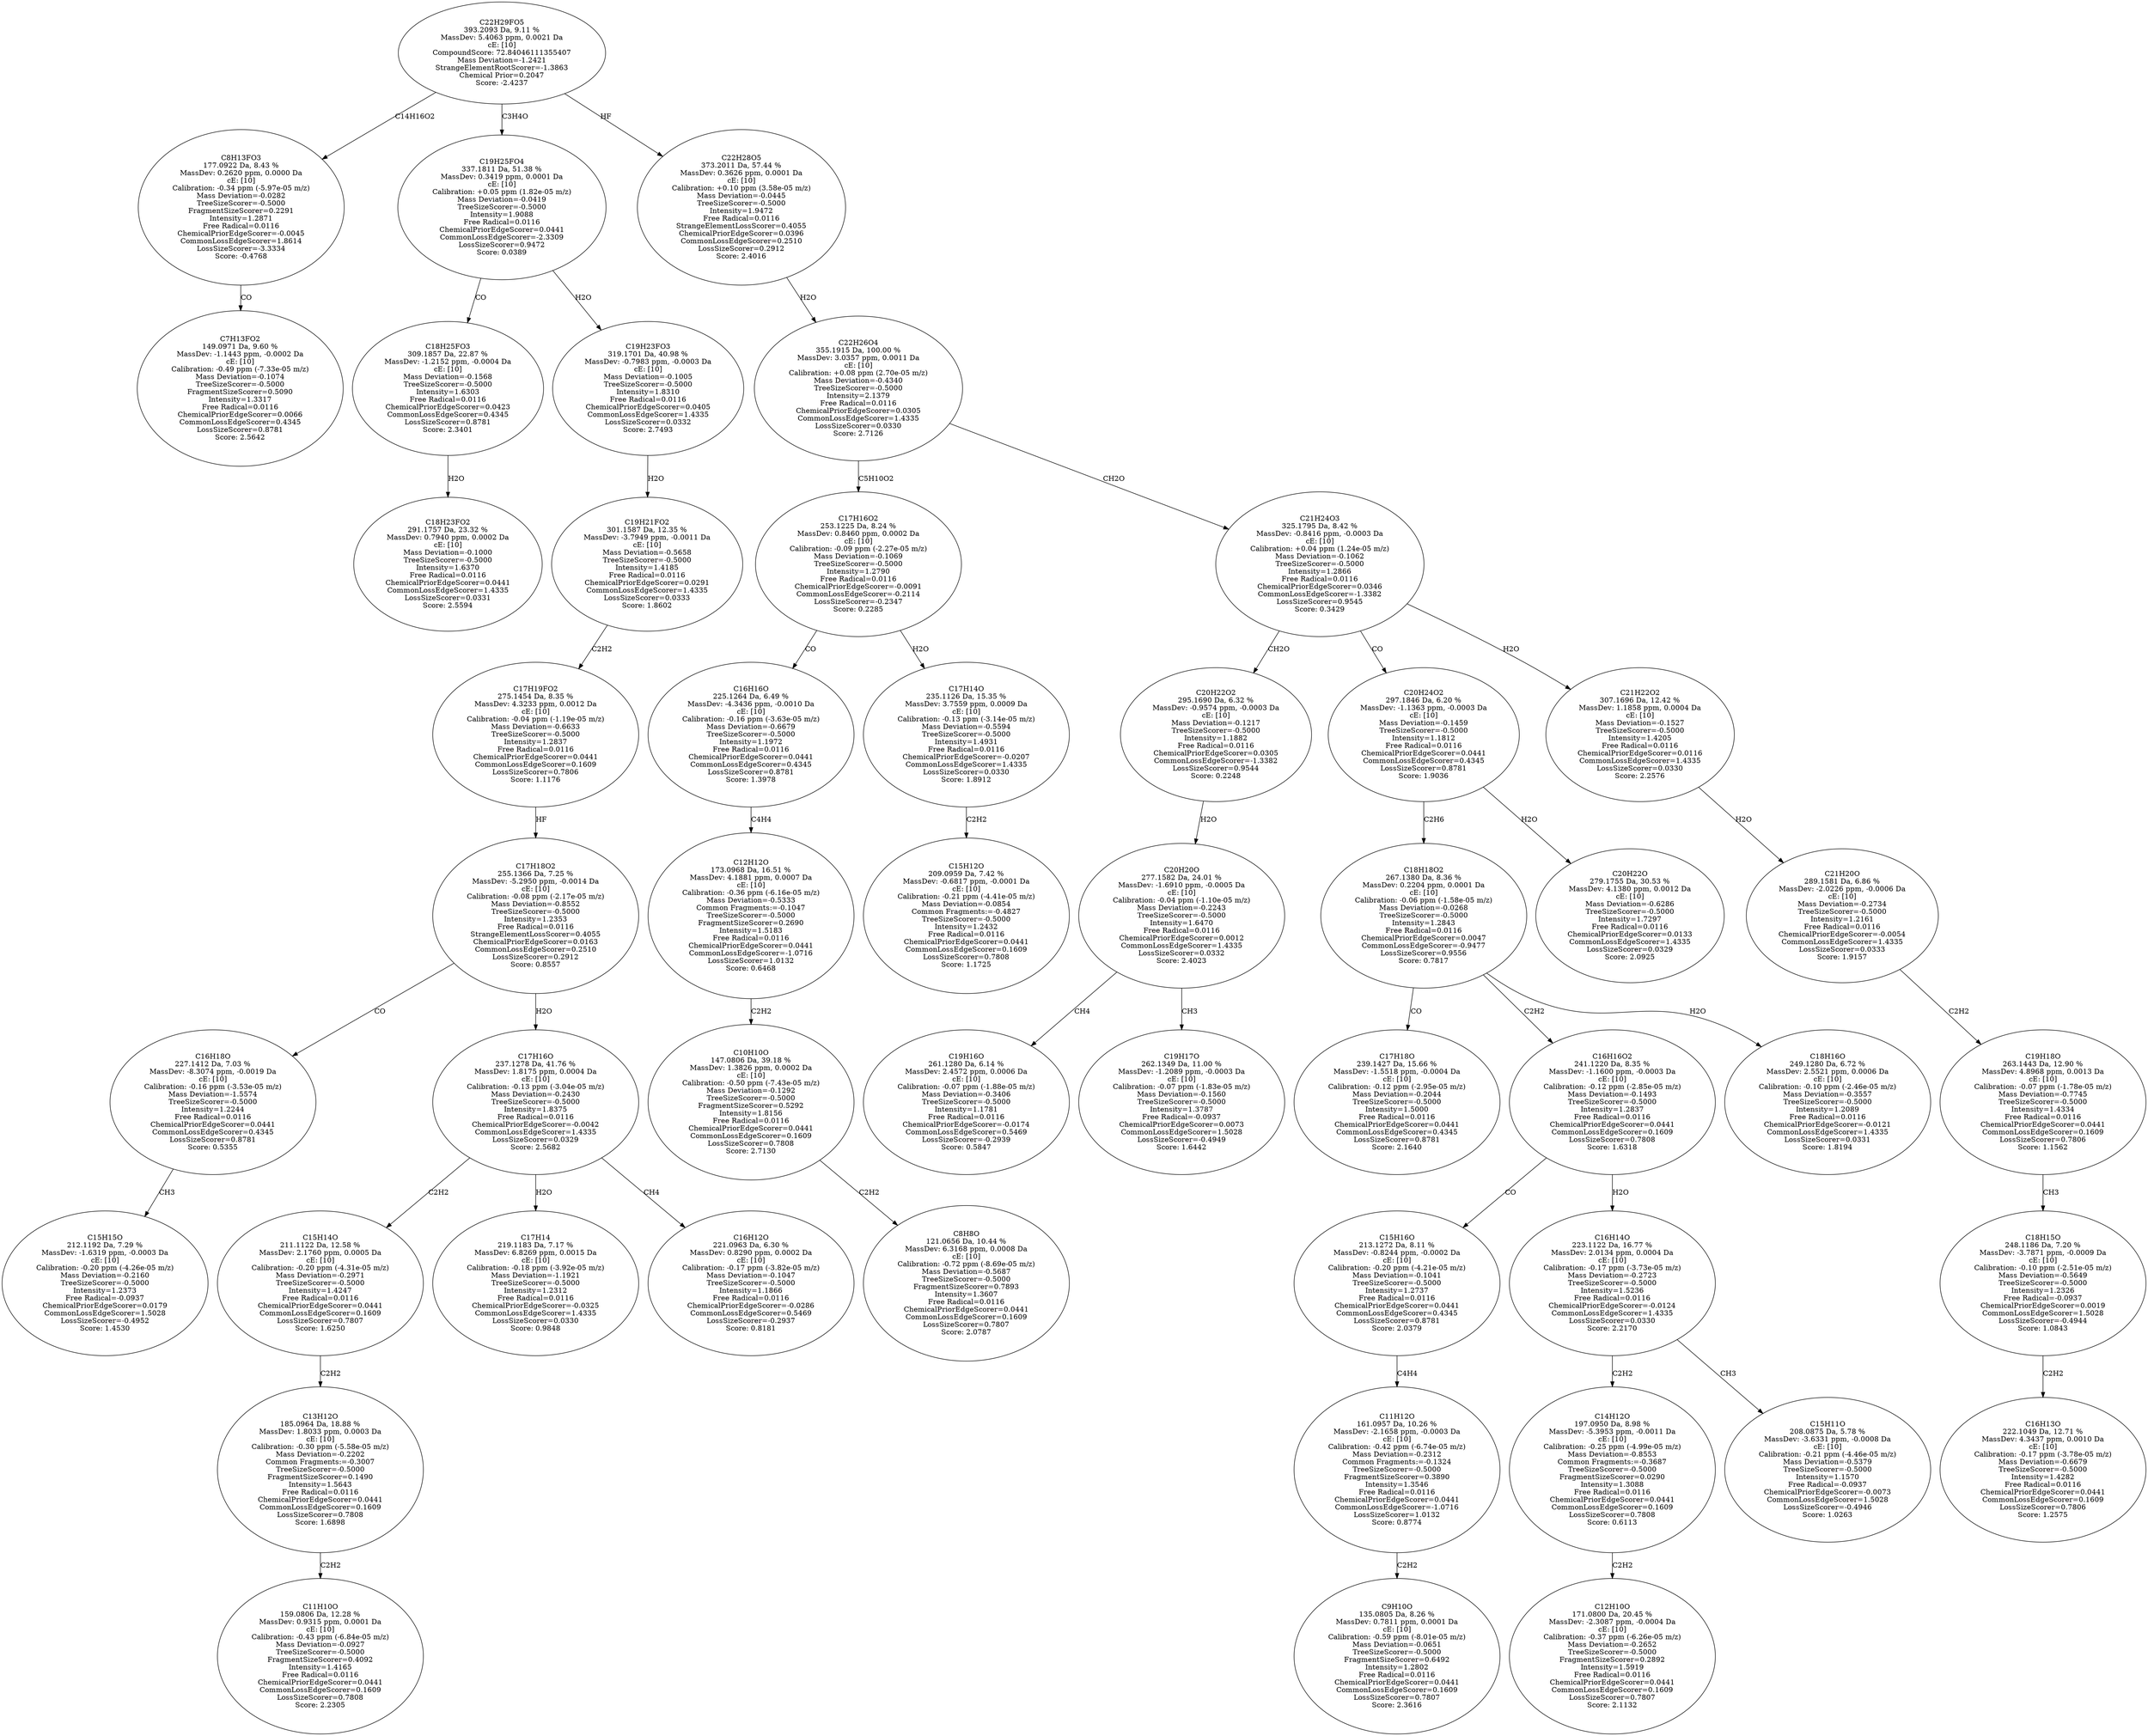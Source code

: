 strict digraph {
v1 [label="C7H13FO2\n149.0971 Da, 9.60 %\nMassDev: -1.1443 ppm, -0.0002 Da\ncE: [10]\nCalibration: -0.49 ppm (-7.33e-05 m/z)\nMass Deviation=-0.1074\nTreeSizeScorer=-0.5000\nFragmentSizeScorer=0.5090\nIntensity=1.3317\nFree Radical=0.0116\nChemicalPriorEdgeScorer=0.0066\nCommonLossEdgeScorer=0.4345\nLossSizeScorer=0.8781\nScore: 2.5642"];
v2 [label="C8H13FO3\n177.0922 Da, 8.43 %\nMassDev: 0.2620 ppm, 0.0000 Da\ncE: [10]\nCalibration: -0.34 ppm (-5.97e-05 m/z)\nMass Deviation=-0.0282\nTreeSizeScorer=-0.5000\nFragmentSizeScorer=0.2291\nIntensity=1.2871\nFree Radical=0.0116\nChemicalPriorEdgeScorer=-0.0045\nCommonLossEdgeScorer=1.8614\nLossSizeScorer=-3.3334\nScore: -0.4768"];
v3 [label="C18H23FO2\n291.1757 Da, 23.32 %\nMassDev: 0.7940 ppm, 0.0002 Da\ncE: [10]\nMass Deviation=-0.1000\nTreeSizeScorer=-0.5000\nIntensity=1.6370\nFree Radical=0.0116\nChemicalPriorEdgeScorer=0.0441\nCommonLossEdgeScorer=1.4335\nLossSizeScorer=0.0331\nScore: 2.5594"];
v4 [label="C18H25FO3\n309.1857 Da, 22.87 %\nMassDev: -1.2152 ppm, -0.0004 Da\ncE: [10]\nMass Deviation=-0.1568\nTreeSizeScorer=-0.5000\nIntensity=1.6303\nFree Radical=0.0116\nChemicalPriorEdgeScorer=0.0423\nCommonLossEdgeScorer=0.4345\nLossSizeScorer=0.8781\nScore: 2.3401"];
v5 [label="C15H15O\n212.1192 Da, 7.29 %\nMassDev: -1.6319 ppm, -0.0003 Da\ncE: [10]\nCalibration: -0.20 ppm (-4.26e-05 m/z)\nMass Deviation=-0.2160\nTreeSizeScorer=-0.5000\nIntensity=1.2373\nFree Radical=-0.0937\nChemicalPriorEdgeScorer=0.0179\nCommonLossEdgeScorer=1.5028\nLossSizeScorer=-0.4952\nScore: 1.4530"];
v6 [label="C16H18O\n227.1412 Da, 7.03 %\nMassDev: -8.3074 ppm, -0.0019 Da\ncE: [10]\nCalibration: -0.16 ppm (-3.53e-05 m/z)\nMass Deviation=-1.5574\nTreeSizeScorer=-0.5000\nIntensity=1.2244\nFree Radical=0.0116\nChemicalPriorEdgeScorer=0.0441\nCommonLossEdgeScorer=0.4345\nLossSizeScorer=0.8781\nScore: 0.5355"];
v7 [label="C11H10O\n159.0806 Da, 12.28 %\nMassDev: 0.9315 ppm, 0.0001 Da\ncE: [10]\nCalibration: -0.43 ppm (-6.84e-05 m/z)\nMass Deviation=-0.0927\nTreeSizeScorer=-0.5000\nFragmentSizeScorer=0.4092\nIntensity=1.4165\nFree Radical=0.0116\nChemicalPriorEdgeScorer=0.0441\nCommonLossEdgeScorer=0.1609\nLossSizeScorer=0.7808\nScore: 2.2305"];
v8 [label="C13H12O\n185.0964 Da, 18.88 %\nMassDev: 1.8033 ppm, 0.0003 Da\ncE: [10]\nCalibration: -0.30 ppm (-5.58e-05 m/z)\nMass Deviation=-0.2202\nCommon Fragments:=-0.3007\nTreeSizeScorer=-0.5000\nFragmentSizeScorer=0.1490\nIntensity=1.5643\nFree Radical=0.0116\nChemicalPriorEdgeScorer=0.0441\nCommonLossEdgeScorer=0.1609\nLossSizeScorer=0.7808\nScore: 1.6898"];
v9 [label="C15H14O\n211.1122 Da, 12.58 %\nMassDev: 2.1760 ppm, 0.0005 Da\ncE: [10]\nCalibration: -0.20 ppm (-4.31e-05 m/z)\nMass Deviation=-0.2971\nTreeSizeScorer=-0.5000\nIntensity=1.4247\nFree Radical=0.0116\nChemicalPriorEdgeScorer=0.0441\nCommonLossEdgeScorer=0.1609\nLossSizeScorer=0.7807\nScore: 1.6250"];
v10 [label="C17H14\n219.1183 Da, 7.17 %\nMassDev: 6.8269 ppm, 0.0015 Da\ncE: [10]\nCalibration: -0.18 ppm (-3.92e-05 m/z)\nMass Deviation=-1.1921\nTreeSizeScorer=-0.5000\nIntensity=1.2312\nFree Radical=0.0116\nChemicalPriorEdgeScorer=-0.0325\nCommonLossEdgeScorer=1.4335\nLossSizeScorer=0.0330\nScore: 0.9848"];
v11 [label="C16H12O\n221.0963 Da, 6.30 %\nMassDev: 0.8290 ppm, 0.0002 Da\ncE: [10]\nCalibration: -0.17 ppm (-3.82e-05 m/z)\nMass Deviation=-0.1047\nTreeSizeScorer=-0.5000\nIntensity=1.1866\nFree Radical=0.0116\nChemicalPriorEdgeScorer=-0.0286\nCommonLossEdgeScorer=0.5469\nLossSizeScorer=-0.2937\nScore: 0.8181"];
v12 [label="C17H16O\n237.1278 Da, 41.76 %\nMassDev: 1.8175 ppm, 0.0004 Da\ncE: [10]\nCalibration: -0.13 ppm (-3.04e-05 m/z)\nMass Deviation=-0.2430\nTreeSizeScorer=-0.5000\nIntensity=1.8375\nFree Radical=0.0116\nChemicalPriorEdgeScorer=-0.0042\nCommonLossEdgeScorer=1.4335\nLossSizeScorer=0.0329\nScore: 2.5682"];
v13 [label="C17H18O2\n255.1366 Da, 7.25 %\nMassDev: -5.2950 ppm, -0.0014 Da\ncE: [10]\nCalibration: -0.08 ppm (-2.17e-05 m/z)\nMass Deviation=-0.8552\nTreeSizeScorer=-0.5000\nIntensity=1.2353\nFree Radical=0.0116\nStrangeElementLossScorer=0.4055\nChemicalPriorEdgeScorer=0.0163\nCommonLossEdgeScorer=0.2510\nLossSizeScorer=0.2912\nScore: 0.8557"];
v14 [label="C17H19FO2\n275.1454 Da, 8.35 %\nMassDev: 4.3233 ppm, 0.0012 Da\ncE: [10]\nCalibration: -0.04 ppm (-1.19e-05 m/z)\nMass Deviation=-0.6633\nTreeSizeScorer=-0.5000\nIntensity=1.2837\nFree Radical=0.0116\nChemicalPriorEdgeScorer=0.0441\nCommonLossEdgeScorer=0.1609\nLossSizeScorer=0.7806\nScore: 1.1176"];
v15 [label="C19H21FO2\n301.1587 Da, 12.35 %\nMassDev: -3.7949 ppm, -0.0011 Da\ncE: [10]\nMass Deviation=-0.5658\nTreeSizeScorer=-0.5000\nIntensity=1.4185\nFree Radical=0.0116\nChemicalPriorEdgeScorer=0.0291\nCommonLossEdgeScorer=1.4335\nLossSizeScorer=0.0333\nScore: 1.8602"];
v16 [label="C19H23FO3\n319.1701 Da, 40.98 %\nMassDev: -0.7983 ppm, -0.0003 Da\ncE: [10]\nMass Deviation=-0.1005\nTreeSizeScorer=-0.5000\nIntensity=1.8310\nFree Radical=0.0116\nChemicalPriorEdgeScorer=0.0405\nCommonLossEdgeScorer=1.4335\nLossSizeScorer=0.0332\nScore: 2.7493"];
v17 [label="C19H25FO4\n337.1811 Da, 51.38 %\nMassDev: 0.3419 ppm, 0.0001 Da\ncE: [10]\nCalibration: +0.05 ppm (1.82e-05 m/z)\nMass Deviation=-0.0419\nTreeSizeScorer=-0.5000\nIntensity=1.9088\nFree Radical=0.0116\nChemicalPriorEdgeScorer=0.0441\nCommonLossEdgeScorer=-2.3309\nLossSizeScorer=0.9472\nScore: 0.0389"];
v18 [label="C8H8O\n121.0656 Da, 10.44 %\nMassDev: 6.3168 ppm, 0.0008 Da\ncE: [10]\nCalibration: -0.72 ppm (-8.69e-05 m/z)\nMass Deviation=-0.5687\nTreeSizeScorer=-0.5000\nFragmentSizeScorer=0.7893\nIntensity=1.3607\nFree Radical=0.0116\nChemicalPriorEdgeScorer=0.0441\nCommonLossEdgeScorer=0.1609\nLossSizeScorer=0.7807\nScore: 2.0787"];
v19 [label="C10H10O\n147.0806 Da, 39.18 %\nMassDev: 1.3826 ppm, 0.0002 Da\ncE: [10]\nCalibration: -0.50 ppm (-7.43e-05 m/z)\nMass Deviation=-0.1292\nTreeSizeScorer=-0.5000\nFragmentSizeScorer=0.5292\nIntensity=1.8156\nFree Radical=0.0116\nChemicalPriorEdgeScorer=0.0441\nCommonLossEdgeScorer=0.1609\nLossSizeScorer=0.7808\nScore: 2.7130"];
v20 [label="C12H12O\n173.0968 Da, 16.51 %\nMassDev: 4.1881 ppm, 0.0007 Da\ncE: [10]\nCalibration: -0.36 ppm (-6.16e-05 m/z)\nMass Deviation=-0.5333\nCommon Fragments:=-0.1047\nTreeSizeScorer=-0.5000\nFragmentSizeScorer=0.2690\nIntensity=1.5183\nFree Radical=0.0116\nChemicalPriorEdgeScorer=0.0441\nCommonLossEdgeScorer=-1.0716\nLossSizeScorer=1.0132\nScore: 0.6468"];
v21 [label="C16H16O\n225.1264 Da, 6.49 %\nMassDev: -4.3436 ppm, -0.0010 Da\ncE: [10]\nCalibration: -0.16 ppm (-3.63e-05 m/z)\nMass Deviation=-0.6679\nTreeSizeScorer=-0.5000\nIntensity=1.1972\nFree Radical=0.0116\nChemicalPriorEdgeScorer=0.0441\nCommonLossEdgeScorer=0.4345\nLossSizeScorer=0.8781\nScore: 1.3978"];
v22 [label="C15H12O\n209.0959 Da, 7.42 %\nMassDev: -0.6817 ppm, -0.0001 Da\ncE: [10]\nCalibration: -0.21 ppm (-4.41e-05 m/z)\nMass Deviation=-0.0854\nCommon Fragments:=-0.4827\nTreeSizeScorer=-0.5000\nIntensity=1.2432\nFree Radical=0.0116\nChemicalPriorEdgeScorer=0.0441\nCommonLossEdgeScorer=0.1609\nLossSizeScorer=0.7808\nScore: 1.1725"];
v23 [label="C17H14O\n235.1126 Da, 15.35 %\nMassDev: 3.7559 ppm, 0.0009 Da\ncE: [10]\nCalibration: -0.13 ppm (-3.14e-05 m/z)\nMass Deviation=-0.5594\nTreeSizeScorer=-0.5000\nIntensity=1.4931\nFree Radical=0.0116\nChemicalPriorEdgeScorer=-0.0207\nCommonLossEdgeScorer=1.4335\nLossSizeScorer=0.0330\nScore: 1.8912"];
v24 [label="C17H16O2\n253.1225 Da, 8.24 %\nMassDev: 0.8460 ppm, 0.0002 Da\ncE: [10]\nCalibration: -0.09 ppm (-2.27e-05 m/z)\nMass Deviation=-0.1069\nTreeSizeScorer=-0.5000\nIntensity=1.2790\nFree Radical=0.0116\nChemicalPriorEdgeScorer=-0.0091\nCommonLossEdgeScorer=-0.2114\nLossSizeScorer=-0.2347\nScore: 0.2285"];
v25 [label="C19H16O\n261.1280 Da, 6.14 %\nMassDev: 2.4572 ppm, 0.0006 Da\ncE: [10]\nCalibration: -0.07 ppm (-1.88e-05 m/z)\nMass Deviation=-0.3406\nTreeSizeScorer=-0.5000\nIntensity=1.1781\nFree Radical=0.0116\nChemicalPriorEdgeScorer=-0.0174\nCommonLossEdgeScorer=0.5469\nLossSizeScorer=-0.2939\nScore: 0.5847"];
v26 [label="C19H17O\n262.1349 Da, 11.00 %\nMassDev: -1.2089 ppm, -0.0003 Da\ncE: [10]\nCalibration: -0.07 ppm (-1.83e-05 m/z)\nMass Deviation=-0.1560\nTreeSizeScorer=-0.5000\nIntensity=1.3787\nFree Radical=-0.0937\nChemicalPriorEdgeScorer=0.0073\nCommonLossEdgeScorer=1.5028\nLossSizeScorer=-0.4949\nScore: 1.6442"];
v27 [label="C20H20O\n277.1582 Da, 24.01 %\nMassDev: -1.6910 ppm, -0.0005 Da\ncE: [10]\nCalibration: -0.04 ppm (-1.10e-05 m/z)\nMass Deviation=-0.2243\nTreeSizeScorer=-0.5000\nIntensity=1.6470\nFree Radical=0.0116\nChemicalPriorEdgeScorer=0.0012\nCommonLossEdgeScorer=1.4335\nLossSizeScorer=0.0332\nScore: 2.4023"];
v28 [label="C20H22O2\n295.1690 Da, 6.32 %\nMassDev: -0.9574 ppm, -0.0003 Da\ncE: [10]\nMass Deviation=-0.1217\nTreeSizeScorer=-0.5000\nIntensity=1.1882\nFree Radical=0.0116\nChemicalPriorEdgeScorer=0.0305\nCommonLossEdgeScorer=-1.3382\nLossSizeScorer=0.9544\nScore: 0.2248"];
v29 [label="C17H18O\n239.1427 Da, 15.66 %\nMassDev: -1.5518 ppm, -0.0004 Da\ncE: [10]\nCalibration: -0.12 ppm (-2.95e-05 m/z)\nMass Deviation=-0.2044\nTreeSizeScorer=-0.5000\nIntensity=1.5000\nFree Radical=0.0116\nChemicalPriorEdgeScorer=0.0441\nCommonLossEdgeScorer=0.4345\nLossSizeScorer=0.8781\nScore: 2.1640"];
v30 [label="C9H10O\n135.0805 Da, 8.26 %\nMassDev: 0.7811 ppm, 0.0001 Da\ncE: [10]\nCalibration: -0.59 ppm (-8.01e-05 m/z)\nMass Deviation=-0.0651\nTreeSizeScorer=-0.5000\nFragmentSizeScorer=0.6492\nIntensity=1.2802\nFree Radical=0.0116\nChemicalPriorEdgeScorer=0.0441\nCommonLossEdgeScorer=0.1609\nLossSizeScorer=0.7807\nScore: 2.3616"];
v31 [label="C11H12O\n161.0957 Da, 10.26 %\nMassDev: -2.1658 ppm, -0.0003 Da\ncE: [10]\nCalibration: -0.42 ppm (-6.74e-05 m/z)\nMass Deviation=-0.2312\nCommon Fragments:=-0.1324\nTreeSizeScorer=-0.5000\nFragmentSizeScorer=0.3890\nIntensity=1.3546\nFree Radical=0.0116\nChemicalPriorEdgeScorer=0.0441\nCommonLossEdgeScorer=-1.0716\nLossSizeScorer=1.0132\nScore: 0.8774"];
v32 [label="C15H16O\n213.1272 Da, 8.11 %\nMassDev: -0.8244 ppm, -0.0002 Da\ncE: [10]\nCalibration: -0.20 ppm (-4.21e-05 m/z)\nMass Deviation=-0.1041\nTreeSizeScorer=-0.5000\nIntensity=1.2737\nFree Radical=0.0116\nChemicalPriorEdgeScorer=0.0441\nCommonLossEdgeScorer=0.4345\nLossSizeScorer=0.8781\nScore: 2.0379"];
v33 [label="C12H10O\n171.0800 Da, 20.45 %\nMassDev: -2.3087 ppm, -0.0004 Da\ncE: [10]\nCalibration: -0.37 ppm (-6.26e-05 m/z)\nMass Deviation=-0.2652\nTreeSizeScorer=-0.5000\nFragmentSizeScorer=0.2892\nIntensity=1.5919\nFree Radical=0.0116\nChemicalPriorEdgeScorer=0.0441\nCommonLossEdgeScorer=0.1609\nLossSizeScorer=0.7807\nScore: 2.1132"];
v34 [label="C14H12O\n197.0950 Da, 8.98 %\nMassDev: -5.3953 ppm, -0.0011 Da\ncE: [10]\nCalibration: -0.25 ppm (-4.99e-05 m/z)\nMass Deviation=-0.8553\nCommon Fragments:=-0.3687\nTreeSizeScorer=-0.5000\nFragmentSizeScorer=0.0290\nIntensity=1.3088\nFree Radical=0.0116\nChemicalPriorEdgeScorer=0.0441\nCommonLossEdgeScorer=0.1609\nLossSizeScorer=0.7808\nScore: 0.6113"];
v35 [label="C15H11O\n208.0875 Da, 5.78 %\nMassDev: -3.6331 ppm, -0.0008 Da\ncE: [10]\nCalibration: -0.21 ppm (-4.46e-05 m/z)\nMass Deviation=-0.5379\nTreeSizeScorer=-0.5000\nIntensity=1.1570\nFree Radical=-0.0937\nChemicalPriorEdgeScorer=-0.0073\nCommonLossEdgeScorer=1.5028\nLossSizeScorer=-0.4946\nScore: 1.0263"];
v36 [label="C16H14O\n223.1122 Da, 16.77 %\nMassDev: 2.0134 ppm, 0.0004 Da\ncE: [10]\nCalibration: -0.17 ppm (-3.73e-05 m/z)\nMass Deviation=-0.2723\nTreeSizeScorer=-0.5000\nIntensity=1.5236\nFree Radical=0.0116\nChemicalPriorEdgeScorer=-0.0124\nCommonLossEdgeScorer=1.4335\nLossSizeScorer=0.0330\nScore: 2.2170"];
v37 [label="C16H16O2\n241.1220 Da, 8.35 %\nMassDev: -1.1600 ppm, -0.0003 Da\ncE: [10]\nCalibration: -0.12 ppm (-2.85e-05 m/z)\nMass Deviation=-0.1493\nTreeSizeScorer=-0.5000\nIntensity=1.2837\nFree Radical=0.0116\nChemicalPriorEdgeScorer=0.0441\nCommonLossEdgeScorer=0.1609\nLossSizeScorer=0.7808\nScore: 1.6318"];
v38 [label="C18H16O\n249.1280 Da, 6.72 %\nMassDev: 2.5521 ppm, 0.0006 Da\ncE: [10]\nCalibration: -0.10 ppm (-2.46e-05 m/z)\nMass Deviation=-0.3557\nTreeSizeScorer=-0.5000\nIntensity=1.2089\nFree Radical=0.0116\nChemicalPriorEdgeScorer=-0.0121\nCommonLossEdgeScorer=1.4335\nLossSizeScorer=0.0331\nScore: 1.8194"];
v39 [label="C18H18O2\n267.1380 Da, 8.36 %\nMassDev: 0.2204 ppm, 0.0001 Da\ncE: [10]\nCalibration: -0.06 ppm (-1.58e-05 m/z)\nMass Deviation=-0.0268\nTreeSizeScorer=-0.5000\nIntensity=1.2843\nFree Radical=0.0116\nChemicalPriorEdgeScorer=0.0047\nCommonLossEdgeScorer=-0.9477\nLossSizeScorer=0.9556\nScore: 0.7817"];
v40 [label="C20H22O\n279.1755 Da, 30.53 %\nMassDev: 4.1380 ppm, 0.0012 Da\ncE: [10]\nMass Deviation=-0.6286\nTreeSizeScorer=-0.5000\nIntensity=1.7297\nFree Radical=0.0116\nChemicalPriorEdgeScorer=0.0133\nCommonLossEdgeScorer=1.4335\nLossSizeScorer=0.0329\nScore: 2.0925"];
v41 [label="C20H24O2\n297.1846 Da, 6.20 %\nMassDev: -1.1363 ppm, -0.0003 Da\ncE: [10]\nMass Deviation=-0.1459\nTreeSizeScorer=-0.5000\nIntensity=1.1812\nFree Radical=0.0116\nChemicalPriorEdgeScorer=0.0441\nCommonLossEdgeScorer=0.4345\nLossSizeScorer=0.8781\nScore: 1.9036"];
v42 [label="C16H13O\n222.1049 Da, 12.71 %\nMassDev: 4.3437 ppm, 0.0010 Da\ncE: [10]\nCalibration: -0.17 ppm (-3.78e-05 m/z)\nMass Deviation=-0.6679\nTreeSizeScorer=-0.5000\nIntensity=1.4282\nFree Radical=0.0116\nChemicalPriorEdgeScorer=0.0441\nCommonLossEdgeScorer=0.1609\nLossSizeScorer=0.7806\nScore: 1.2575"];
v43 [label="C18H15O\n248.1186 Da, 7.20 %\nMassDev: -3.7871 ppm, -0.0009 Da\ncE: [10]\nCalibration: -0.10 ppm (-2.51e-05 m/z)\nMass Deviation=-0.5649\nTreeSizeScorer=-0.5000\nIntensity=1.2326\nFree Radical=-0.0937\nChemicalPriorEdgeScorer=0.0019\nCommonLossEdgeScorer=1.5028\nLossSizeScorer=-0.4944\nScore: 1.0843"];
v44 [label="C19H18O\n263.1443 Da, 12.90 %\nMassDev: 4.8968 ppm, 0.0013 Da\ncE: [10]\nCalibration: -0.07 ppm (-1.78e-05 m/z)\nMass Deviation=-0.7745\nTreeSizeScorer=-0.5000\nIntensity=1.4334\nFree Radical=0.0116\nChemicalPriorEdgeScorer=0.0441\nCommonLossEdgeScorer=0.1609\nLossSizeScorer=0.7806\nScore: 1.1562"];
v45 [label="C21H20O\n289.1581 Da, 6.86 %\nMassDev: -2.0226 ppm, -0.0006 Da\ncE: [10]\nMass Deviation=-0.2734\nTreeSizeScorer=-0.5000\nIntensity=1.2161\nFree Radical=0.0116\nChemicalPriorEdgeScorer=-0.0054\nCommonLossEdgeScorer=1.4335\nLossSizeScorer=0.0333\nScore: 1.9157"];
v46 [label="C21H22O2\n307.1696 Da, 12.42 %\nMassDev: 1.1858 ppm, 0.0004 Da\ncE: [10]\nMass Deviation=-0.1527\nTreeSizeScorer=-0.5000\nIntensity=1.4205\nFree Radical=0.0116\nChemicalPriorEdgeScorer=0.0116\nCommonLossEdgeScorer=1.4335\nLossSizeScorer=0.0330\nScore: 2.2576"];
v47 [label="C21H24O3\n325.1795 Da, 8.42 %\nMassDev: -0.8416 ppm, -0.0003 Da\ncE: [10]\nCalibration: +0.04 ppm (1.24e-05 m/z)\nMass Deviation=-0.1062\nTreeSizeScorer=-0.5000\nIntensity=1.2866\nFree Radical=0.0116\nChemicalPriorEdgeScorer=0.0346\nCommonLossEdgeScorer=-1.3382\nLossSizeScorer=0.9545\nScore: 0.3429"];
v48 [label="C22H26O4\n355.1915 Da, 100.00 %\nMassDev: 3.0357 ppm, 0.0011 Da\ncE: [10]\nCalibration: +0.08 ppm (2.70e-05 m/z)\nMass Deviation=-0.4340\nTreeSizeScorer=-0.5000\nIntensity=2.1379\nFree Radical=0.0116\nChemicalPriorEdgeScorer=0.0305\nCommonLossEdgeScorer=1.4335\nLossSizeScorer=0.0330\nScore: 2.7126"];
v49 [label="C22H28O5\n373.2011 Da, 57.44 %\nMassDev: 0.3626 ppm, 0.0001 Da\ncE: [10]\nCalibration: +0.10 ppm (3.58e-05 m/z)\nMass Deviation=-0.0445\nTreeSizeScorer=-0.5000\nIntensity=1.9472\nFree Radical=0.0116\nStrangeElementLossScorer=0.4055\nChemicalPriorEdgeScorer=0.0396\nCommonLossEdgeScorer=0.2510\nLossSizeScorer=0.2912\nScore: 2.4016"];
v50 [label="C22H29FO5\n393.2093 Da, 9.11 %\nMassDev: 5.4063 ppm, 0.0021 Da\ncE: [10]\nCompoundScore: 72.84046111355407\nMass Deviation=-1.2421\nStrangeElementRootScorer=-1.3863\nChemical Prior=0.2047\nScore: -2.4237"];
v2 -> v1 [label="CO"];
v50 -> v2 [label="C14H16O2"];
v4 -> v3 [label="H2O"];
v17 -> v4 [label="CO"];
v6 -> v5 [label="CH3"];
v13 -> v6 [label="CO"];
v8 -> v7 [label="C2H2"];
v9 -> v8 [label="C2H2"];
v12 -> v9 [label="C2H2"];
v12 -> v10 [label="H2O"];
v12 -> v11 [label="CH4"];
v13 -> v12 [label="H2O"];
v14 -> v13 [label="HF"];
v15 -> v14 [label="C2H2"];
v16 -> v15 [label="H2O"];
v17 -> v16 [label="H2O"];
v50 -> v17 [label="C3H4O"];
v19 -> v18 [label="C2H2"];
v20 -> v19 [label="C2H2"];
v21 -> v20 [label="C4H4"];
v24 -> v21 [label="CO"];
v23 -> v22 [label="C2H2"];
v24 -> v23 [label="H2O"];
v48 -> v24 [label="C5H10O2"];
v27 -> v25 [label="CH4"];
v27 -> v26 [label="CH3"];
v28 -> v27 [label="H2O"];
v47 -> v28 [label="CH2O"];
v39 -> v29 [label="CO"];
v31 -> v30 [label="C2H2"];
v32 -> v31 [label="C4H4"];
v37 -> v32 [label="CO"];
v34 -> v33 [label="C2H2"];
v36 -> v34 [label="C2H2"];
v36 -> v35 [label="CH3"];
v37 -> v36 [label="H2O"];
v39 -> v37 [label="C2H2"];
v39 -> v38 [label="H2O"];
v41 -> v39 [label="C2H6"];
v41 -> v40 [label="H2O"];
v47 -> v41 [label="CO"];
v43 -> v42 [label="C2H2"];
v44 -> v43 [label="CH3"];
v45 -> v44 [label="C2H2"];
v46 -> v45 [label="H2O"];
v47 -> v46 [label="H2O"];
v48 -> v47 [label="CH2O"];
v49 -> v48 [label="H2O"];
v50 -> v49 [label="HF"];
}